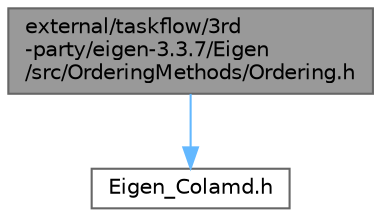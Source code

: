 digraph "external/taskflow/3rd-party/eigen-3.3.7/Eigen/src/OrderingMethods/Ordering.h"
{
 // LATEX_PDF_SIZE
  bgcolor="transparent";
  edge [fontname=Helvetica,fontsize=10,labelfontname=Helvetica,labelfontsize=10];
  node [fontname=Helvetica,fontsize=10,shape=box,height=0.2,width=0.4];
  Node1 [id="Node000001",label="external/taskflow/3rd\l-party/eigen-3.3.7/Eigen\l/src/OrderingMethods/Ordering.h",height=0.2,width=0.4,color="gray40", fillcolor="grey60", style="filled", fontcolor="black",tooltip=" "];
  Node1 -> Node2 [id="edge1_Node000001_Node000002",color="steelblue1",style="solid",tooltip=" "];
  Node2 [id="Node000002",label="Eigen_Colamd.h",height=0.2,width=0.4,color="grey40", fillcolor="white", style="filled",URL="$_eigen___colamd_8h.html",tooltip=" "];
}
